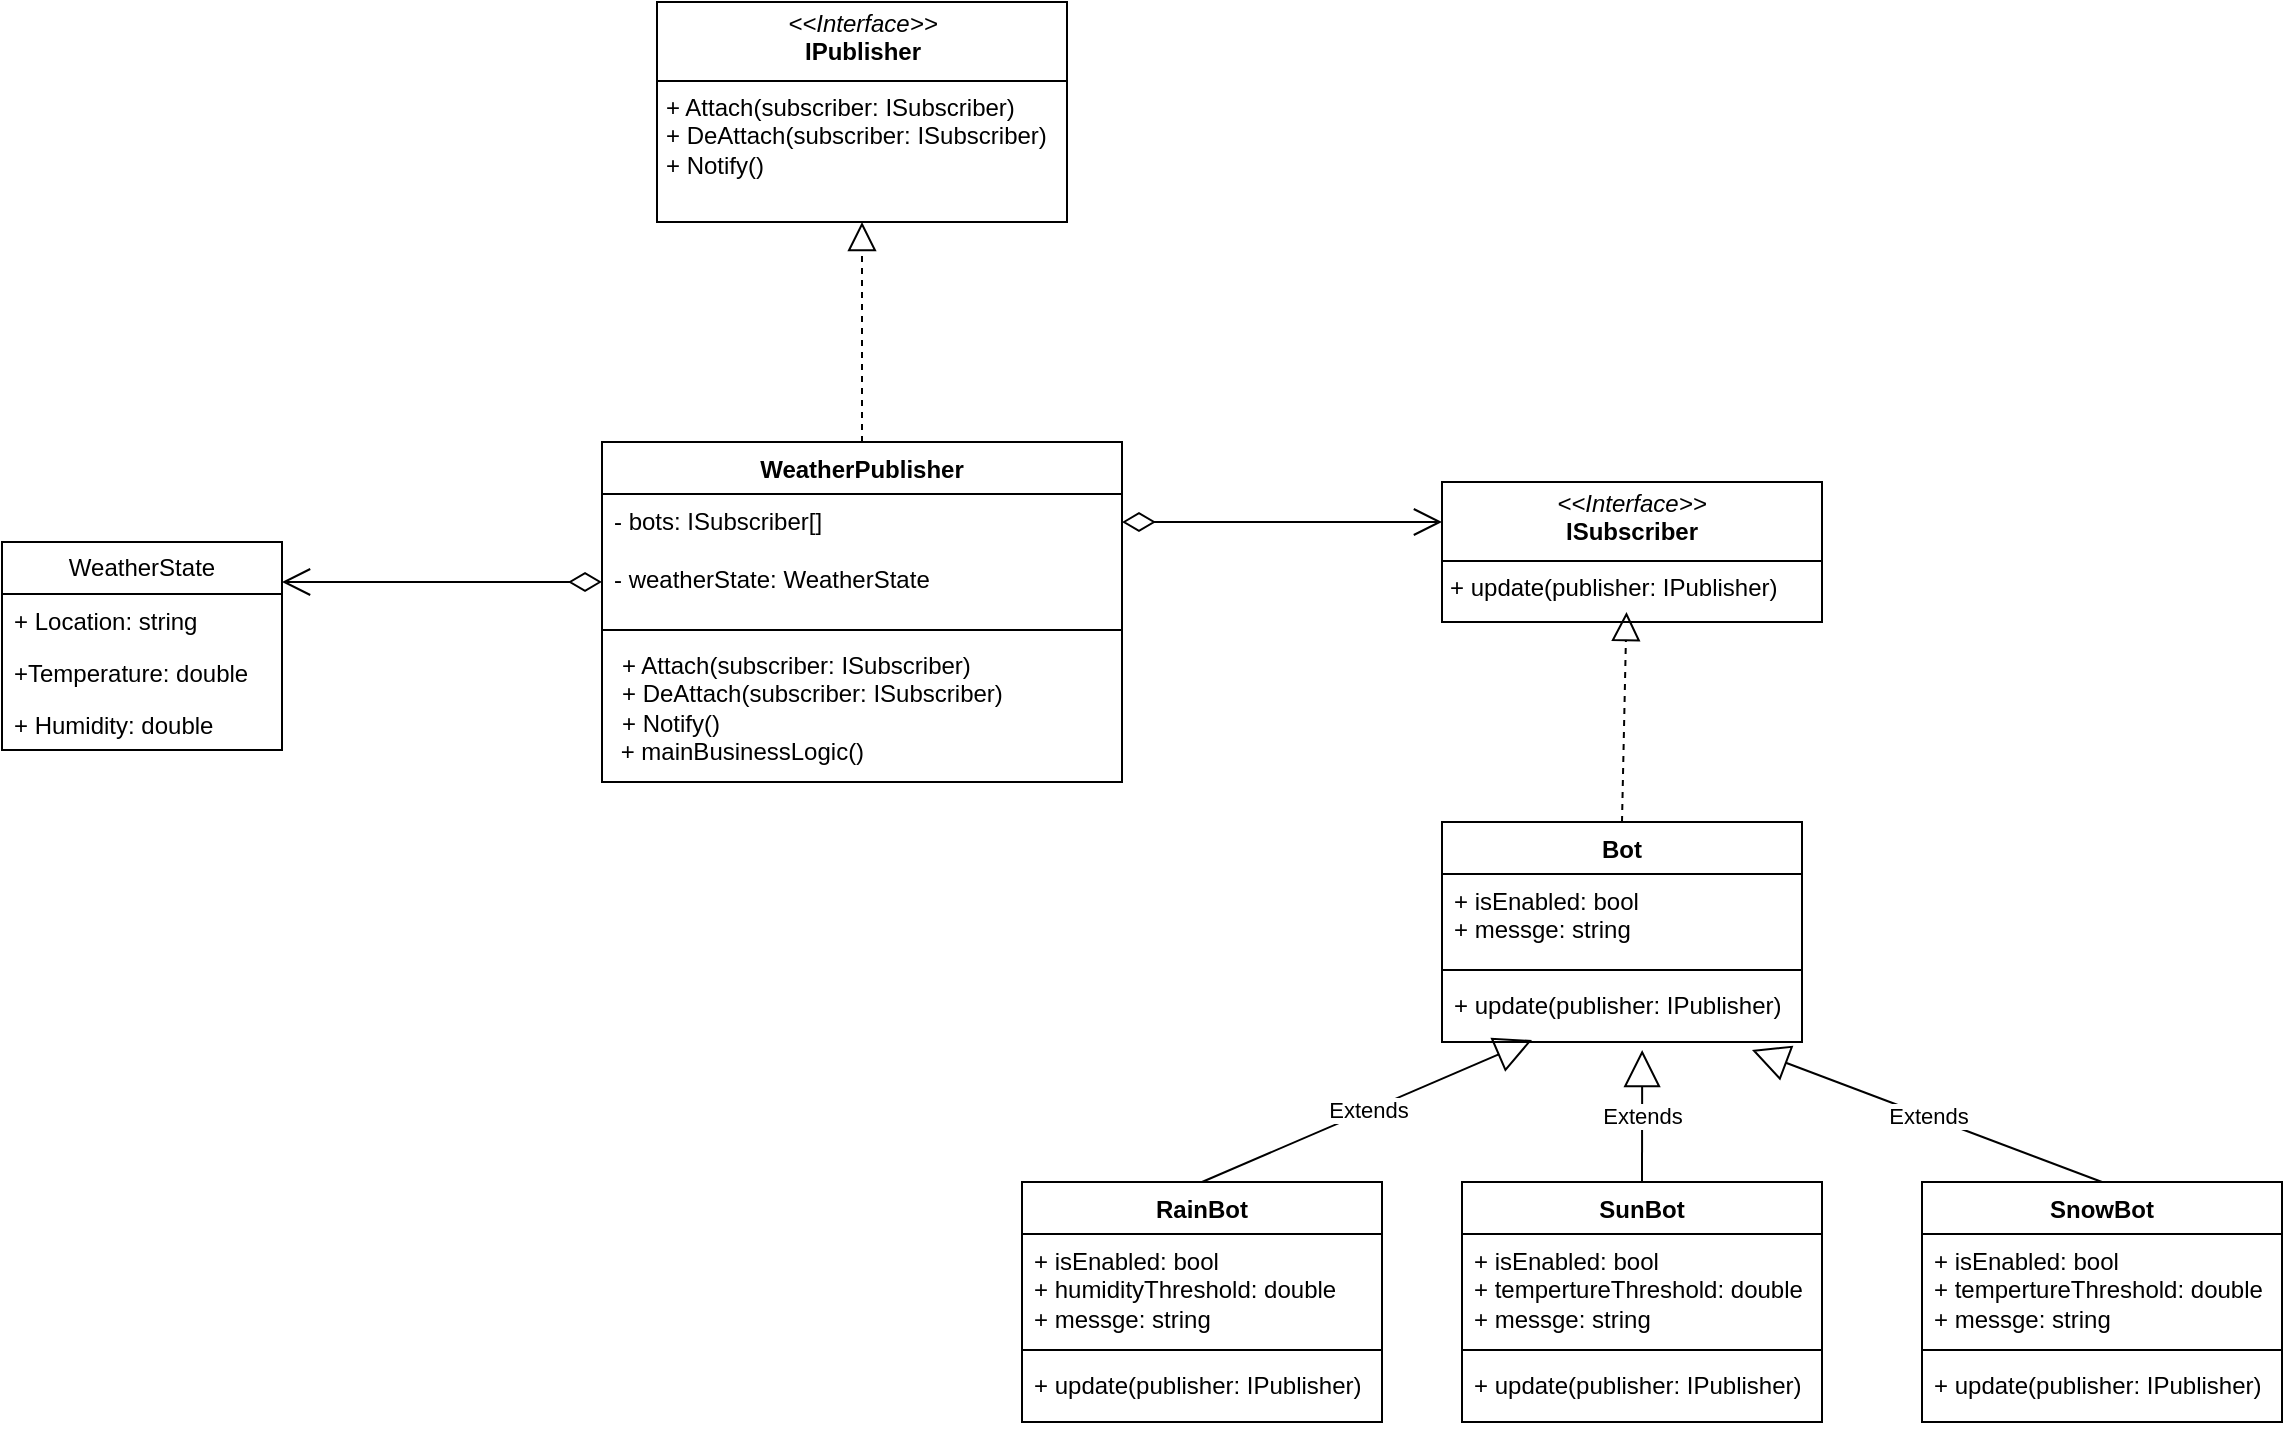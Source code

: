 <mxfile version="26.2.13">
  <diagram name="Page-1" id="GBGmVqDWgZDGhen0g_vq">
    <mxGraphModel dx="1667" dy="811" grid="1" gridSize="10" guides="1" tooltips="1" connect="1" arrows="1" fold="1" page="1" pageScale="1" pageWidth="1600" pageHeight="900" math="0" shadow="0">
      <root>
        <mxCell id="0" />
        <mxCell id="1" parent="0" />
        <mxCell id="OVgkkTsfn2CKIyNb1T31-6" value="WeatherState" style="swimlane;fontStyle=0;childLayout=stackLayout;horizontal=1;startSize=26;fillColor=none;horizontalStack=0;resizeParent=1;resizeParentMax=0;resizeLast=0;collapsible=1;marginBottom=0;whiteSpace=wrap;html=1;" parent="1" vertex="1">
          <mxGeometry x="390" y="360" width="140" height="104" as="geometry" />
        </mxCell>
        <mxCell id="OVgkkTsfn2CKIyNb1T31-7" value="+ Location: string" style="text;strokeColor=none;fillColor=none;align=left;verticalAlign=top;spacingLeft=4;spacingRight=4;overflow=hidden;rotatable=0;points=[[0,0.5],[1,0.5]];portConstraint=eastwest;whiteSpace=wrap;html=1;" parent="OVgkkTsfn2CKIyNb1T31-6" vertex="1">
          <mxGeometry y="26" width="140" height="26" as="geometry" />
        </mxCell>
        <mxCell id="OVgkkTsfn2CKIyNb1T31-8" value="+Temperature: double" style="text;strokeColor=none;fillColor=none;align=left;verticalAlign=top;spacingLeft=4;spacingRight=4;overflow=hidden;rotatable=0;points=[[0,0.5],[1,0.5]];portConstraint=eastwest;whiteSpace=wrap;html=1;" parent="OVgkkTsfn2CKIyNb1T31-6" vertex="1">
          <mxGeometry y="52" width="140" height="26" as="geometry" />
        </mxCell>
        <mxCell id="OVgkkTsfn2CKIyNb1T31-9" value="+ Humidity: double" style="text;strokeColor=none;fillColor=none;align=left;verticalAlign=top;spacingLeft=4;spacingRight=4;overflow=hidden;rotatable=0;points=[[0,0.5],[1,0.5]];portConstraint=eastwest;whiteSpace=wrap;html=1;" parent="OVgkkTsfn2CKIyNb1T31-6" vertex="1">
          <mxGeometry y="78" width="140" height="26" as="geometry" />
        </mxCell>
        <object label="WeatherPublisher" weatherState="WeatherState" id="OVgkkTsfn2CKIyNb1T31-11">
          <mxCell style="swimlane;fontStyle=1;align=center;verticalAlign=top;childLayout=stackLayout;horizontal=1;startSize=26;horizontalStack=0;resizeParent=1;resizeParentMax=0;resizeLast=0;collapsible=1;marginBottom=0;whiteSpace=wrap;html=1;" parent="1" vertex="1">
            <mxGeometry x="690" y="310" width="260" height="170" as="geometry" />
          </mxCell>
        </object>
        <mxCell id="OVgkkTsfn2CKIyNb1T31-12" value="- bots: ISubscriber[]&lt;div&gt;&lt;br&gt;&lt;div&gt;- weatherState: WeatherState&lt;/div&gt;&lt;/div&gt;" style="text;strokeColor=none;fillColor=none;align=left;verticalAlign=top;spacingLeft=4;spacingRight=4;overflow=hidden;rotatable=0;points=[[0,0.5],[1,0.5]];portConstraint=eastwest;whiteSpace=wrap;html=1;" parent="OVgkkTsfn2CKIyNb1T31-11" vertex="1">
          <mxGeometry y="26" width="260" height="64" as="geometry" />
        </mxCell>
        <mxCell id="OVgkkTsfn2CKIyNb1T31-13" value="" style="line;strokeWidth=1;fillColor=none;align=left;verticalAlign=middle;spacingTop=-1;spacingLeft=3;spacingRight=3;rotatable=0;labelPosition=right;points=[];portConstraint=eastwest;strokeColor=inherit;" parent="OVgkkTsfn2CKIyNb1T31-11" vertex="1">
          <mxGeometry y="90" width="260" height="8" as="geometry" />
        </mxCell>
        <mxCell id="OVgkkTsfn2CKIyNb1T31-14" value="&lt;p style=&quot;margin: 0px 0px 0px 4px;&quot;&gt;+ Attach(subscriber: ISubscriber)&lt;br&gt;+ DeAttach(subscriber: ISubscriber)&lt;br&gt;&lt;/p&gt;&lt;p style=&quot;margin: 0px 0px 0px 4px;&quot;&gt;+ Notify()&lt;/p&gt;&lt;div&gt;&amp;nbsp;+ mainBusinessLogic()&lt;br&gt;&lt;div&gt;&lt;br&gt;&lt;/div&gt;&lt;/div&gt;" style="text;strokeColor=none;fillColor=none;align=left;verticalAlign=top;spacingLeft=4;spacingRight=4;overflow=hidden;rotatable=0;points=[[0,0.5],[1,0.5]];portConstraint=eastwest;whiteSpace=wrap;html=1;" parent="OVgkkTsfn2CKIyNb1T31-11" vertex="1">
          <mxGeometry y="98" width="260" height="72" as="geometry" />
        </mxCell>
        <mxCell id="OVgkkTsfn2CKIyNb1T31-15" value="&lt;p style=&quot;margin:0px;margin-top:4px;text-align:center;&quot;&gt;&lt;i&gt;&amp;lt;&amp;lt;Interface&amp;gt;&amp;gt;&lt;/i&gt;&lt;br&gt;&lt;b&gt;ISubscriber&lt;/b&gt;&lt;/p&gt;&lt;hr size=&quot;1&quot; style=&quot;border-style:solid;&quot;&gt;&lt;p style=&quot;margin:0px;margin-left:4px;&quot;&gt;+ update(publisher: IPublisher)&lt;br&gt;&lt;br&gt;&lt;/p&gt;" style="verticalAlign=top;align=left;overflow=fill;html=1;whiteSpace=wrap;" parent="1" vertex="1">
          <mxGeometry x="1110" y="330" width="190" height="70" as="geometry" />
        </mxCell>
        <mxCell id="1TGPjlGgqZZOH0j4-UuG-2" value="" style="endArrow=open;html=1;endSize=12;startArrow=diamondThin;startSize=14;startFill=0;edgeStyle=orthogonalEdgeStyle;align=left;verticalAlign=bottom;rounded=0;" parent="1" edge="1">
          <mxGeometry x="-1" y="3" relative="1" as="geometry">
            <mxPoint x="950" y="350" as="sourcePoint" />
            <mxPoint x="1110" y="350" as="targetPoint" />
          </mxGeometry>
        </mxCell>
        <mxCell id="1TGPjlGgqZZOH0j4-UuG-1" value="" style="endArrow=open;html=1;endSize=12;startArrow=diamondThin;startSize=14;startFill=0;edgeStyle=orthogonalEdgeStyle;align=left;verticalAlign=bottom;rounded=0;" parent="1" edge="1">
          <mxGeometry x="-1" y="3" relative="1" as="geometry">
            <mxPoint x="690" y="380" as="sourcePoint" />
            <mxPoint x="530" y="380" as="targetPoint" />
          </mxGeometry>
        </mxCell>
        <mxCell id="1TGPjlGgqZZOH0j4-UuG-3" value="RainBot" style="swimlane;fontStyle=1;align=center;verticalAlign=top;childLayout=stackLayout;horizontal=1;startSize=26;horizontalStack=0;resizeParent=1;resizeParentMax=0;resizeLast=0;collapsible=1;marginBottom=0;whiteSpace=wrap;html=1;" parent="1" vertex="1">
          <mxGeometry x="900" y="680" width="180" height="120" as="geometry" />
        </mxCell>
        <mxCell id="1TGPjlGgqZZOH0j4-UuG-4" value="+ isEnabled: bool&lt;div&gt;+ humidityThreshold: double&lt;/div&gt;&lt;div&gt;+ messge: string&lt;br&gt;&lt;div&gt;&lt;br&gt;&lt;/div&gt;&lt;/div&gt;" style="text;strokeColor=none;fillColor=none;align=left;verticalAlign=top;spacingLeft=4;spacingRight=4;overflow=hidden;rotatable=0;points=[[0,0.5],[1,0.5]];portConstraint=eastwest;whiteSpace=wrap;html=1;" parent="1TGPjlGgqZZOH0j4-UuG-3" vertex="1">
          <mxGeometry y="26" width="180" height="54" as="geometry" />
        </mxCell>
        <mxCell id="1TGPjlGgqZZOH0j4-UuG-5" value="" style="line;strokeWidth=1;fillColor=none;align=left;verticalAlign=middle;spacingTop=-1;spacingLeft=3;spacingRight=3;rotatable=0;labelPosition=right;points=[];portConstraint=eastwest;strokeColor=inherit;" parent="1TGPjlGgqZZOH0j4-UuG-3" vertex="1">
          <mxGeometry y="80" width="180" height="8" as="geometry" />
        </mxCell>
        <mxCell id="1TGPjlGgqZZOH0j4-UuG-6" value="&lt;div&gt;+ update(publisher: IPublisher)&lt;/div&gt;&lt;div&gt;&lt;br&gt;&lt;/div&gt;&lt;div&gt;&lt;br&gt;&lt;/div&gt;&lt;div&gt;&lt;br&gt;&lt;/div&gt;" style="text;strokeColor=none;fillColor=none;align=left;verticalAlign=top;spacingLeft=4;spacingRight=4;overflow=hidden;rotatable=0;points=[[0,0.5],[1,0.5]];portConstraint=eastwest;whiteSpace=wrap;html=1;" parent="1TGPjlGgqZZOH0j4-UuG-3" vertex="1">
          <mxGeometry y="88" width="180" height="32" as="geometry" />
        </mxCell>
        <mxCell id="1TGPjlGgqZZOH0j4-UuG-8" value="SunBot" style="swimlane;fontStyle=1;align=center;verticalAlign=top;childLayout=stackLayout;horizontal=1;startSize=26;horizontalStack=0;resizeParent=1;resizeParentMax=0;resizeLast=0;collapsible=1;marginBottom=0;whiteSpace=wrap;html=1;" parent="1" vertex="1">
          <mxGeometry x="1120" y="680" width="180" height="120" as="geometry" />
        </mxCell>
        <mxCell id="1TGPjlGgqZZOH0j4-UuG-9" value="+ isEnabled: bool&lt;div&gt;+ tempertureThreshold: double&lt;/div&gt;&lt;div&gt;+ messge: string&lt;br&gt;&lt;div&gt;&lt;br&gt;&lt;/div&gt;&lt;/div&gt;" style="text;strokeColor=none;fillColor=none;align=left;verticalAlign=top;spacingLeft=4;spacingRight=4;overflow=hidden;rotatable=0;points=[[0,0.5],[1,0.5]];portConstraint=eastwest;whiteSpace=wrap;html=1;" parent="1TGPjlGgqZZOH0j4-UuG-8" vertex="1">
          <mxGeometry y="26" width="180" height="54" as="geometry" />
        </mxCell>
        <mxCell id="1TGPjlGgqZZOH0j4-UuG-10" value="" style="line;strokeWidth=1;fillColor=none;align=left;verticalAlign=middle;spacingTop=-1;spacingLeft=3;spacingRight=3;rotatable=0;labelPosition=right;points=[];portConstraint=eastwest;strokeColor=inherit;" parent="1TGPjlGgqZZOH0j4-UuG-8" vertex="1">
          <mxGeometry y="80" width="180" height="8" as="geometry" />
        </mxCell>
        <mxCell id="1TGPjlGgqZZOH0j4-UuG-11" value="&lt;div&gt;+ update(publisher: IPublisher)&lt;/div&gt;&lt;div&gt;&lt;br&gt;&lt;/div&gt;&lt;div&gt;&lt;br&gt;&lt;/div&gt;&lt;div&gt;&lt;br&gt;&lt;/div&gt;" style="text;strokeColor=none;fillColor=none;align=left;verticalAlign=top;spacingLeft=4;spacingRight=4;overflow=hidden;rotatable=0;points=[[0,0.5],[1,0.5]];portConstraint=eastwest;whiteSpace=wrap;html=1;" parent="1TGPjlGgqZZOH0j4-UuG-8" vertex="1">
          <mxGeometry y="88" width="180" height="32" as="geometry" />
        </mxCell>
        <mxCell id="1TGPjlGgqZZOH0j4-UuG-12" value="SnowBot" style="swimlane;fontStyle=1;align=center;verticalAlign=top;childLayout=stackLayout;horizontal=1;startSize=26;horizontalStack=0;resizeParent=1;resizeParentMax=0;resizeLast=0;collapsible=1;marginBottom=0;whiteSpace=wrap;html=1;" parent="1" vertex="1">
          <mxGeometry x="1350" y="680" width="180" height="120" as="geometry" />
        </mxCell>
        <mxCell id="1TGPjlGgqZZOH0j4-UuG-13" value="+ isEnabled: bool&lt;div&gt;+ tempertureThreshold: double&lt;/div&gt;&lt;div&gt;+ messge: string&lt;br&gt;&lt;div&gt;&lt;br&gt;&lt;/div&gt;&lt;/div&gt;" style="text;strokeColor=none;fillColor=none;align=left;verticalAlign=top;spacingLeft=4;spacingRight=4;overflow=hidden;rotatable=0;points=[[0,0.5],[1,0.5]];portConstraint=eastwest;whiteSpace=wrap;html=1;" parent="1TGPjlGgqZZOH0j4-UuG-12" vertex="1">
          <mxGeometry y="26" width="180" height="54" as="geometry" />
        </mxCell>
        <mxCell id="1TGPjlGgqZZOH0j4-UuG-14" value="" style="line;strokeWidth=1;fillColor=none;align=left;verticalAlign=middle;spacingTop=-1;spacingLeft=3;spacingRight=3;rotatable=0;labelPosition=right;points=[];portConstraint=eastwest;strokeColor=inherit;" parent="1TGPjlGgqZZOH0j4-UuG-12" vertex="1">
          <mxGeometry y="80" width="180" height="8" as="geometry" />
        </mxCell>
        <mxCell id="1TGPjlGgqZZOH0j4-UuG-15" value="&lt;div&gt;+ update(publisher: IPublisher)&lt;/div&gt;&lt;div&gt;&lt;br&gt;&lt;/div&gt;&lt;div&gt;&lt;br&gt;&lt;/div&gt;&lt;div&gt;&lt;br&gt;&lt;/div&gt;" style="text;strokeColor=none;fillColor=none;align=left;verticalAlign=top;spacingLeft=4;spacingRight=4;overflow=hidden;rotatable=0;points=[[0,0.5],[1,0.5]];portConstraint=eastwest;whiteSpace=wrap;html=1;" parent="1TGPjlGgqZZOH0j4-UuG-12" vertex="1">
          <mxGeometry y="88" width="180" height="32" as="geometry" />
        </mxCell>
        <mxCell id="1TGPjlGgqZZOH0j4-UuG-16" value="" style="endArrow=block;dashed=1;endFill=0;endSize=12;html=1;rounded=0;exitX=0.5;exitY=0;exitDx=0;exitDy=0;" parent="1" source="9t58pMo3Z1XP7aJwxhpy-4" edge="1">
          <mxGeometry width="160" relative="1" as="geometry">
            <mxPoint x="1207.75" y="505" as="sourcePoint" />
            <mxPoint x="1202.25" y="395" as="targetPoint" />
            <Array as="points">
              <mxPoint x="1202.25" y="395" />
            </Array>
          </mxGeometry>
        </mxCell>
        <mxCell id="9t58pMo3Z1XP7aJwxhpy-1" value="&lt;p style=&quot;margin:0px;margin-top:4px;text-align:center;&quot;&gt;&lt;i&gt;&amp;lt;&amp;lt;Interface&amp;gt;&amp;gt;&lt;/i&gt;&lt;br&gt;&lt;b&gt;IPublisher&lt;/b&gt;&lt;/p&gt;&lt;hr size=&quot;1&quot; style=&quot;border-style:solid;&quot;&gt;&lt;p style=&quot;margin:0px;margin-left:4px;&quot;&gt;+ Attach(subscriber: ISubscriber)&lt;br&gt;+ DeAttach(subscriber: ISubscriber)&lt;br&gt;&lt;/p&gt;&lt;p style=&quot;margin:0px;margin-left:4px;&quot;&gt;+ Notify()&lt;/p&gt;" style="verticalAlign=top;align=left;overflow=fill;html=1;whiteSpace=wrap;" vertex="1" parent="1">
          <mxGeometry x="717.5" y="90" width="205" height="110" as="geometry" />
        </mxCell>
        <mxCell id="9t58pMo3Z1XP7aJwxhpy-3" value="" style="endArrow=block;dashed=1;endFill=0;endSize=12;html=1;rounded=0;entryX=0.5;entryY=1;entryDx=0;entryDy=0;exitX=0.5;exitY=0;exitDx=0;exitDy=0;" edge="1" parent="1" source="OVgkkTsfn2CKIyNb1T31-11" target="9t58pMo3Z1XP7aJwxhpy-1">
          <mxGeometry width="160" relative="1" as="geometry">
            <mxPoint x="920" y="420" as="sourcePoint" />
            <mxPoint x="1080" y="420" as="targetPoint" />
          </mxGeometry>
        </mxCell>
        <mxCell id="9t58pMo3Z1XP7aJwxhpy-4" value="Bot" style="swimlane;fontStyle=1;align=center;verticalAlign=top;childLayout=stackLayout;horizontal=1;startSize=26;horizontalStack=0;resizeParent=1;resizeParentMax=0;resizeLast=0;collapsible=1;marginBottom=0;whiteSpace=wrap;html=1;" vertex="1" parent="1">
          <mxGeometry x="1110" y="500" width="180" height="110" as="geometry" />
        </mxCell>
        <mxCell id="9t58pMo3Z1XP7aJwxhpy-5" value="+ isEnabled: bool&lt;div&gt;&lt;span style=&quot;background-color: transparent; color: light-dark(rgb(0, 0, 0), rgb(255, 255, 255));&quot;&gt;+ messge: string&lt;/span&gt;&lt;/div&gt;" style="text;strokeColor=none;fillColor=none;align=left;verticalAlign=top;spacingLeft=4;spacingRight=4;overflow=hidden;rotatable=0;points=[[0,0.5],[1,0.5]];portConstraint=eastwest;whiteSpace=wrap;html=1;" vertex="1" parent="9t58pMo3Z1XP7aJwxhpy-4">
          <mxGeometry y="26" width="180" height="44" as="geometry" />
        </mxCell>
        <mxCell id="9t58pMo3Z1XP7aJwxhpy-6" value="" style="line;strokeWidth=1;fillColor=none;align=left;verticalAlign=middle;spacingTop=-1;spacingLeft=3;spacingRight=3;rotatable=0;labelPosition=right;points=[];portConstraint=eastwest;strokeColor=inherit;" vertex="1" parent="9t58pMo3Z1XP7aJwxhpy-4">
          <mxGeometry y="70" width="180" height="8" as="geometry" />
        </mxCell>
        <mxCell id="9t58pMo3Z1XP7aJwxhpy-7" value="&lt;div&gt;+ update(publisher: IPublisher)&lt;/div&gt;&lt;div&gt;&lt;br&gt;&lt;/div&gt;&lt;div&gt;&lt;br&gt;&lt;/div&gt;&lt;div&gt;&lt;br&gt;&lt;/div&gt;" style="text;strokeColor=none;fillColor=none;align=left;verticalAlign=top;spacingLeft=4;spacingRight=4;overflow=hidden;rotatable=0;points=[[0,0.5],[1,0.5]];portConstraint=eastwest;whiteSpace=wrap;html=1;" vertex="1" parent="9t58pMo3Z1XP7aJwxhpy-4">
          <mxGeometry y="78" width="180" height="32" as="geometry" />
        </mxCell>
        <mxCell id="9t58pMo3Z1XP7aJwxhpy-8" value="Extends" style="endArrow=block;endSize=16;endFill=0;html=1;rounded=0;entryX=0.25;entryY=0.969;entryDx=0;entryDy=0;entryPerimeter=0;exitX=0.5;exitY=0;exitDx=0;exitDy=0;" edge="1" parent="1" source="1TGPjlGgqZZOH0j4-UuG-3" target="9t58pMo3Z1XP7aJwxhpy-7">
          <mxGeometry width="160" relative="1" as="geometry">
            <mxPoint x="920" y="520" as="sourcePoint" />
            <mxPoint x="1080" y="520" as="targetPoint" />
          </mxGeometry>
        </mxCell>
        <mxCell id="9t58pMo3Z1XP7aJwxhpy-9" value="Extends" style="endArrow=block;endSize=16;endFill=0;html=1;rounded=0;entryX=0.556;entryY=1.125;entryDx=0;entryDy=0;entryPerimeter=0;exitX=0.5;exitY=0;exitDx=0;exitDy=0;" edge="1" parent="1" source="1TGPjlGgqZZOH0j4-UuG-8" target="9t58pMo3Z1XP7aJwxhpy-7">
          <mxGeometry width="160" relative="1" as="geometry">
            <mxPoint x="920" y="520" as="sourcePoint" />
            <mxPoint x="1080" y="520" as="targetPoint" />
          </mxGeometry>
        </mxCell>
        <mxCell id="9t58pMo3Z1XP7aJwxhpy-10" value="Extends" style="endArrow=block;endSize=16;endFill=0;html=1;rounded=0;entryX=0.861;entryY=1.125;entryDx=0;entryDy=0;entryPerimeter=0;exitX=0.5;exitY=0;exitDx=0;exitDy=0;" edge="1" parent="1" source="1TGPjlGgqZZOH0j4-UuG-12" target="9t58pMo3Z1XP7aJwxhpy-7">
          <mxGeometry width="160" relative="1" as="geometry">
            <mxPoint x="920" y="520" as="sourcePoint" />
            <mxPoint x="1080" y="520" as="targetPoint" />
          </mxGeometry>
        </mxCell>
      </root>
    </mxGraphModel>
  </diagram>
</mxfile>
